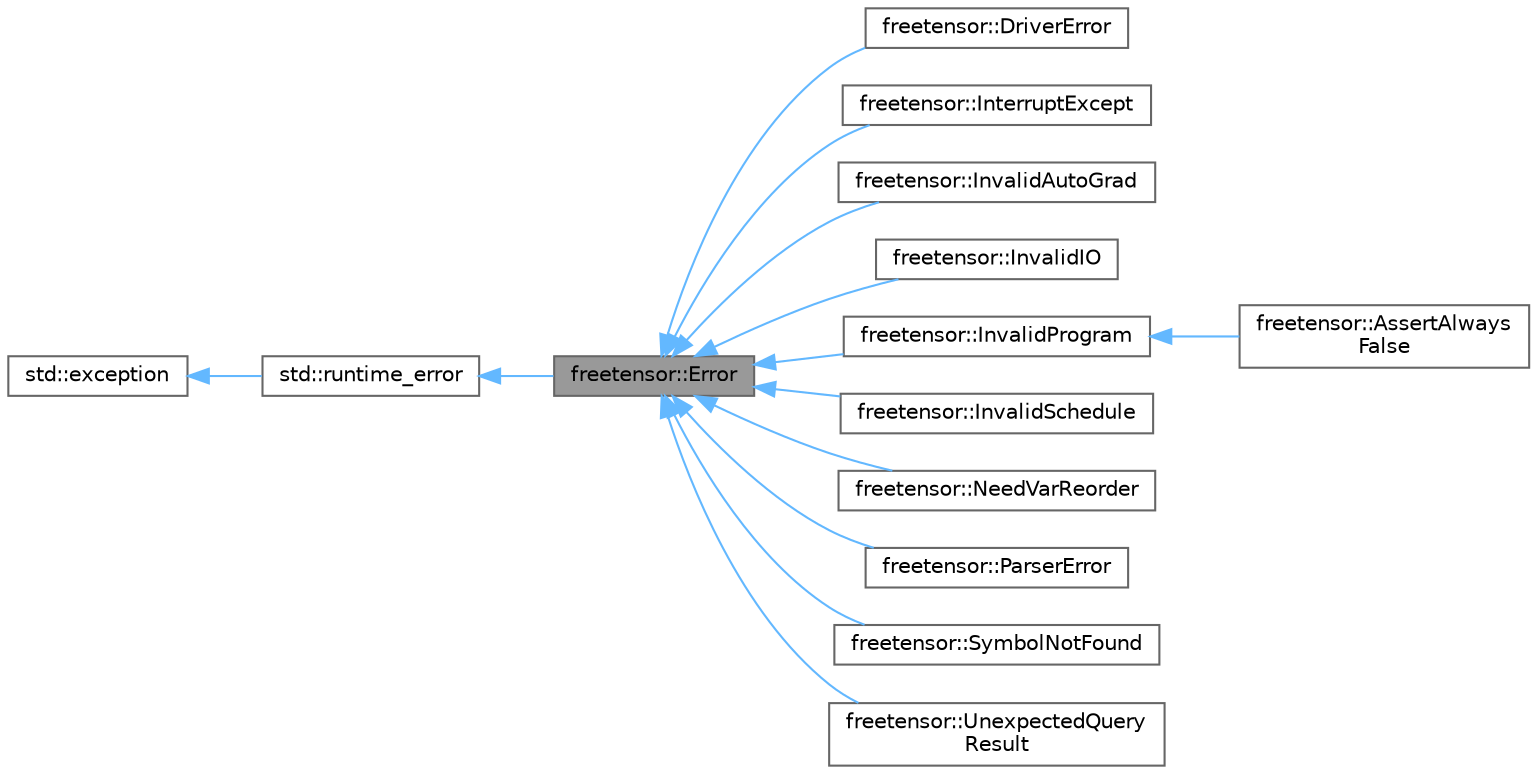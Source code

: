 digraph "freetensor::Error"
{
 // LATEX_PDF_SIZE
  bgcolor="transparent";
  edge [fontname=Helvetica,fontsize=10,labelfontname=Helvetica,labelfontsize=10];
  node [fontname=Helvetica,fontsize=10,shape=box,height=0.2,width=0.4];
  rankdir="LR";
  Node1 [label="freetensor::Error",height=0.2,width=0.4,color="gray40", fillcolor="grey60", style="filled", fontcolor="black",tooltip=" "];
  Node2 -> Node1 [dir="back",color="steelblue1",style="solid"];
  Node2 [label="std::runtime_error",height=0.2,width=0.4,color="gray40", fillcolor="white", style="filled",tooltip=" "];
  Node3 -> Node2 [dir="back",color="steelblue1",style="solid"];
  Node3 [label="std::exception",height=0.2,width=0.4,color="gray40", fillcolor="white", style="filled",tooltip=" "];
  Node1 -> Node4 [dir="back",color="steelblue1",style="solid"];
  Node4 [label="freetensor::DriverError",height=0.2,width=0.4,color="gray40", fillcolor="white", style="filled",URL="$classfreetensor_1_1DriverError.html",tooltip=" "];
  Node1 -> Node5 [dir="back",color="steelblue1",style="solid"];
  Node5 [label="freetensor::InterruptExcept",height=0.2,width=0.4,color="gray40", fillcolor="white", style="filled",URL="$classfreetensor_1_1InterruptExcept.html",tooltip=" "];
  Node1 -> Node6 [dir="back",color="steelblue1",style="solid"];
  Node6 [label="freetensor::InvalidAutoGrad",height=0.2,width=0.4,color="gray40", fillcolor="white", style="filled",URL="$classfreetensor_1_1InvalidAutoGrad.html",tooltip=" "];
  Node1 -> Node7 [dir="back",color="steelblue1",style="solid"];
  Node7 [label="freetensor::InvalidIO",height=0.2,width=0.4,color="gray40", fillcolor="white", style="filled",URL="$classfreetensor_1_1InvalidIO.html",tooltip=" "];
  Node1 -> Node8 [dir="back",color="steelblue1",style="solid"];
  Node8 [label="freetensor::InvalidProgram",height=0.2,width=0.4,color="gray40", fillcolor="white", style="filled",URL="$classfreetensor_1_1InvalidProgram.html",tooltip=" "];
  Node8 -> Node9 [dir="back",color="steelblue1",style="solid"];
  Node9 [label="freetensor::AssertAlways\lFalse",height=0.2,width=0.4,color="gray40", fillcolor="white", style="filled",URL="$classfreetensor_1_1AssertAlwaysFalse.html",tooltip=" "];
  Node1 -> Node10 [dir="back",color="steelblue1",style="solid"];
  Node10 [label="freetensor::InvalidSchedule",height=0.2,width=0.4,color="gray40", fillcolor="white", style="filled",URL="$classfreetensor_1_1InvalidSchedule.html",tooltip=" "];
  Node1 -> Node11 [dir="back",color="steelblue1",style="solid"];
  Node11 [label="freetensor::NeedVarReorder",height=0.2,width=0.4,color="gray40", fillcolor="white", style="filled",URL="$structfreetensor_1_1NeedVarReorder.html",tooltip=" "];
  Node1 -> Node12 [dir="back",color="steelblue1",style="solid"];
  Node12 [label="freetensor::ParserError",height=0.2,width=0.4,color="gray40", fillcolor="white", style="filled",URL="$classfreetensor_1_1ParserError.html",tooltip=" "];
  Node1 -> Node13 [dir="back",color="steelblue1",style="solid"];
  Node13 [label="freetensor::SymbolNotFound",height=0.2,width=0.4,color="gray40", fillcolor="white", style="filled",URL="$classfreetensor_1_1SymbolNotFound.html",tooltip=" "];
  Node1 -> Node14 [dir="back",color="steelblue1",style="solid"];
  Node14 [label="freetensor::UnexpectedQuery\lResult",height=0.2,width=0.4,color="gray40", fillcolor="white", style="filled",URL="$classfreetensor_1_1UnexpectedQueryResult.html",tooltip=" "];
}
